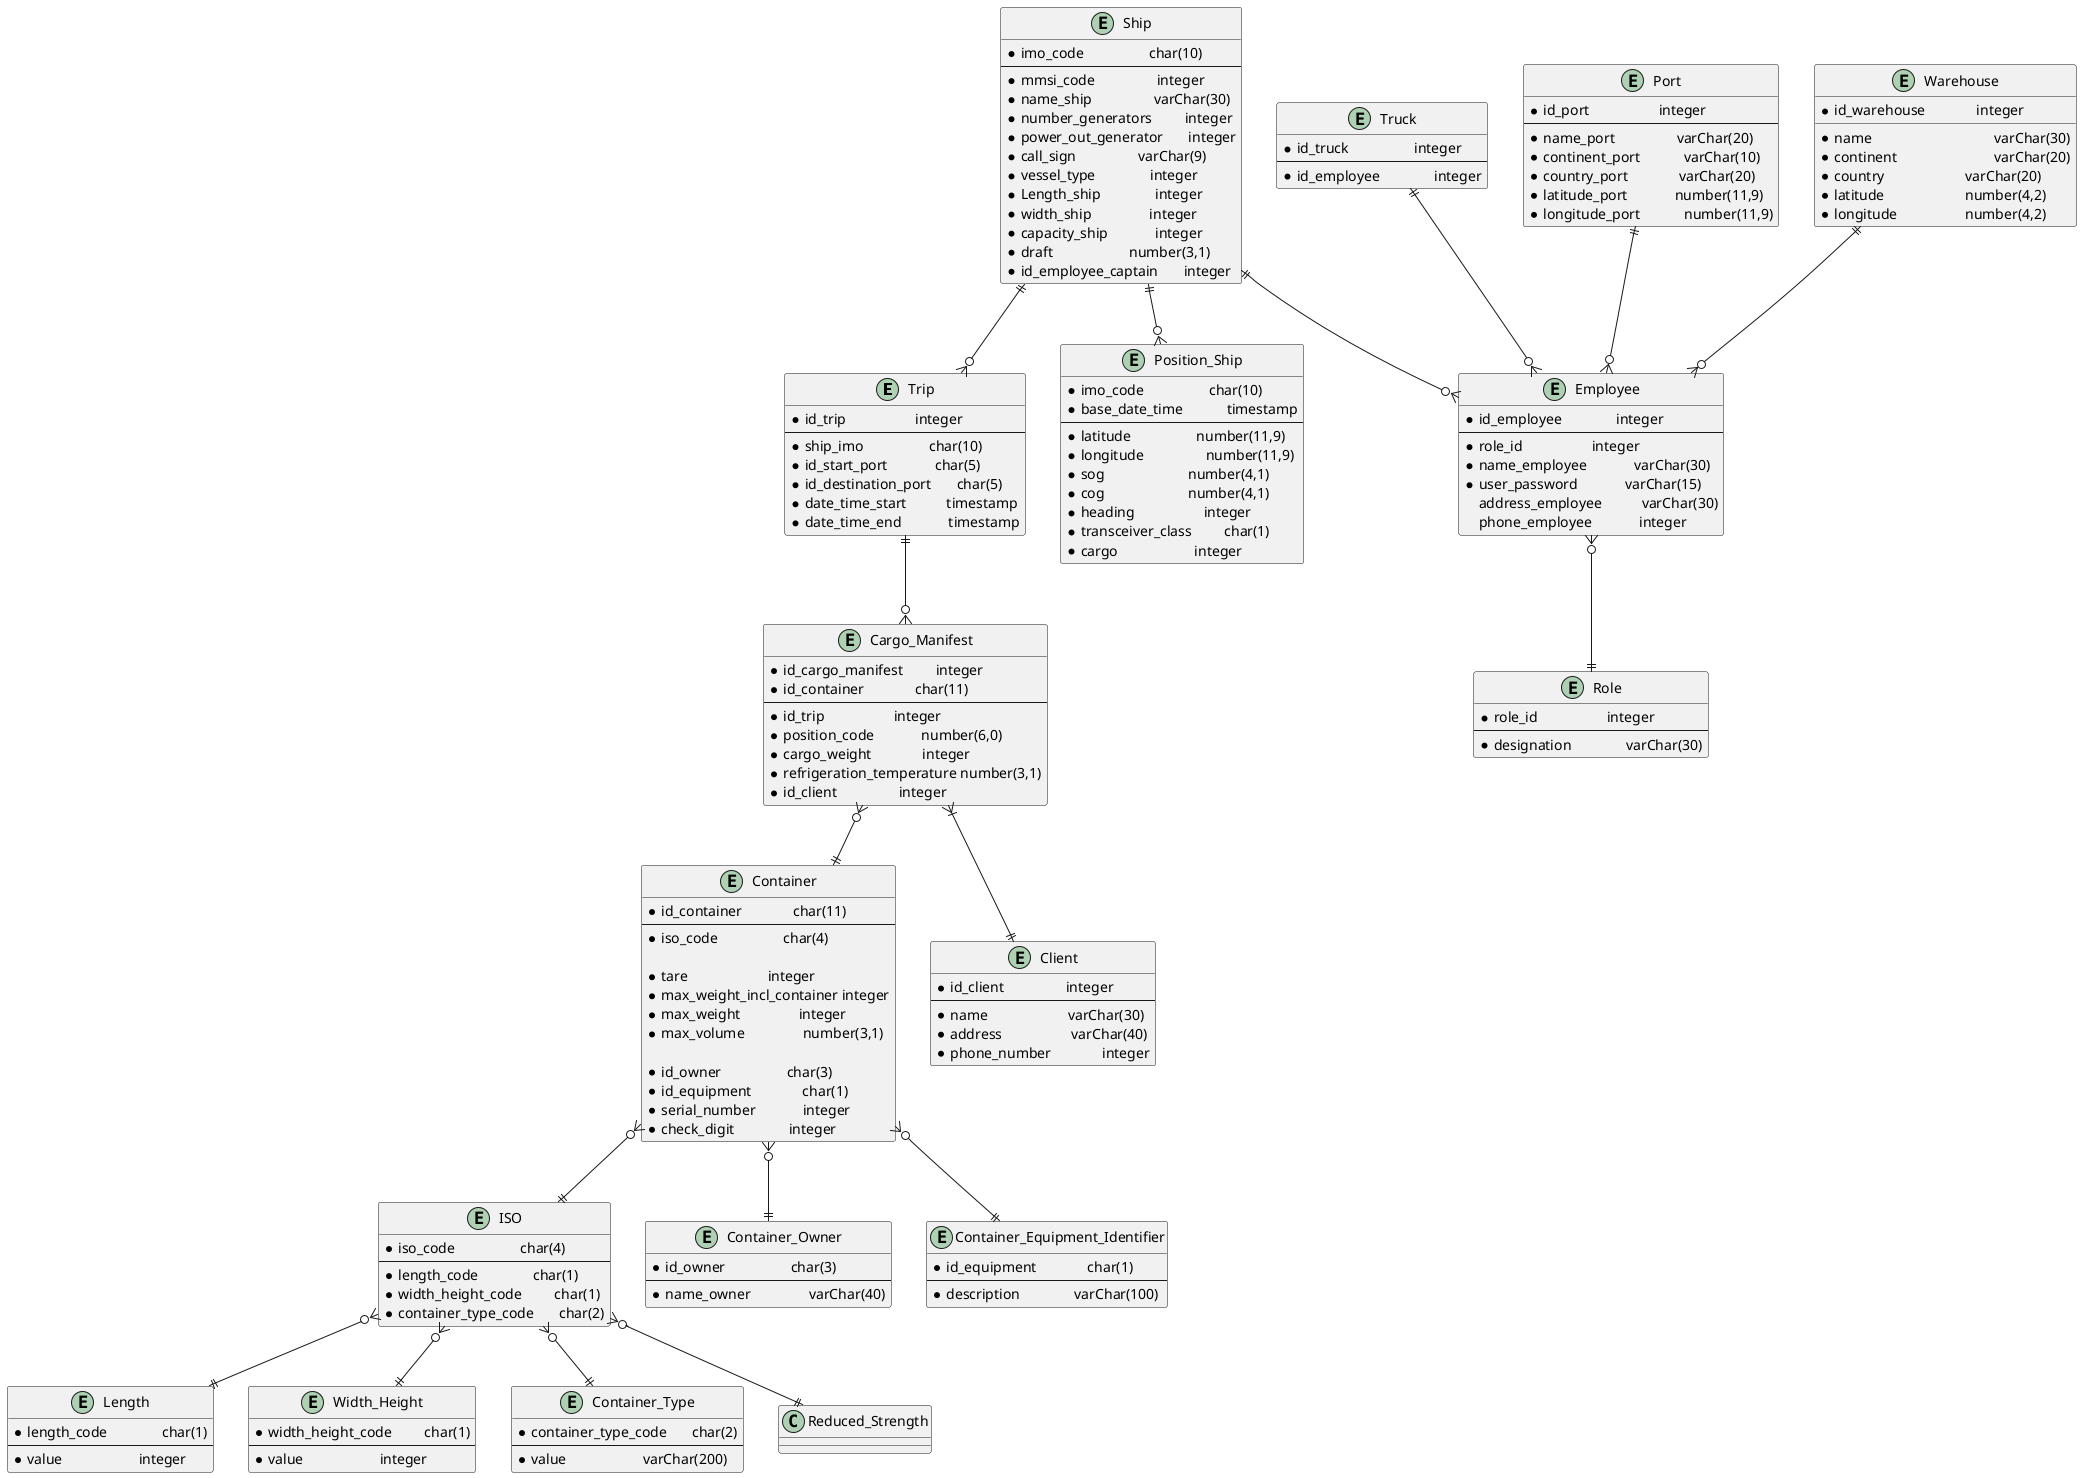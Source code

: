 @startuml

entity Trip {
* id_trip                   integer
--
* ship_imo                  char(10)
* id_start_port             char(5)
* id_destination_port       char(5)
* date_time_start           timestamp
* date_time_end             timestamp
}

entity Container {
* id_container              char(11)
--
* iso_code                  char(4)

* tare                      integer
* max_weight_incl_container integer
* max_weight                integer
* max_volume                number(3,1)

* id_owner                  char(3)
* id_equipment              char(1)
* serial_number             integer
* check_digit               integer
}

entity ISO {
* iso_code                  char(4)
--
* length_code               char(1)
* width_height_code         char(1)
* container_type_code       char(2)
}

entity Length {
* length_code               char(1)
--
* value                     integer
}

entity Width_Height {
* width_height_code         char(1)
--
* value                     integer
}

entity Container_Type {
* container_type_code       char(2)
--
* value                     varChar(200)
}

entity Cargo_Manifest {
* id_cargo_manifest         integer
* id_container              char(11)
--
* id_trip                   integer
* position_code             number(6,0)
* cargo_weight              integer
* refrigeration_temperature number(3,1)
* id_client                 integer
}

entity Truck {
* id_truck                  integer
--
* id_employee               integer
}

entity Ship {
* imo_code                  char(10)
--
* mmsi_code                 integer
* name_ship                 varChar(30)
* number_generators         integer
* power_out_generator       integer
* call_sign                 varChar(9)
* vessel_type               integer
* Length_ship               integer
* width_ship                integer
* capacity_ship             integer
* draft                     number(3,1)
* id_employee_captain       integer
}

entity Port {
* id_port                   integer
--
* name_port                 varChar(20)
* continent_port            varChar(10)
* country_port              varChar(20)
* latitude_port             number(11,9)
* longitude_port            number(11,9)
}

entity Warehouse {
* id_warehouse              integer
* name    	   			    varChar(30)
* continent		    	    varChar(20)
* country	         	    varChar(20)
* latitude		    	    number(4,2)
* longitude 	    	    number(4,2)
}

entity Employee{
* id_employee               integer
--
* role_id                   integer
* name_employee             varChar(30)
* user_password             varChar(15)
 address_employee           varChar(30)
 phone_employee             integer
}

entity Position_Ship {
* imo_code                  char(10)
* base_date_time            timestamp
--
* latitude                  number(11,9)
* longitude                 number(11,9)
* sog                       number(4,1)
* cog                       number(4,1)
* heading                   integer
* transceiver_class         char(1)
* cargo                     integer
}

entity Role {
* role_id                   integer
--
* designation               varChar(30)
}

entity Client {
* id_client                 integer
--
* name                      varChar(30)
* address                   varChar(40)
* phone_number              integer
}

entity Container_Owner {
* id_owner                  char(3)
--
* name_owner                varChar(40)
}

entity Container_Equipment_Identifier {
* id_equipment              char(1)
--
* description               varChar(100)
}

ISO }o--|| Length
ISO }o--|| Width_Height
ISO }o--|| Container_Type
ISO }o--|| Reduced_Strength

Container }o--|| Container_Owner
Container }o--|| Container_Equipment_Identifier
Container }o--|| ISO
Trip ||--o{ Cargo_Manifest
Cargo_Manifest }o--|| Container
Cargo_Manifest }|--|| Client
Ship ||--o{ Position_Ship

Truck ||--o{ Employee
Ship ||--o{ Trip
Ship ||--o{ Employee
Warehouse ||--o{ Employee
Port ||--o{ Employee
Employee }o--|| Role

@enduml